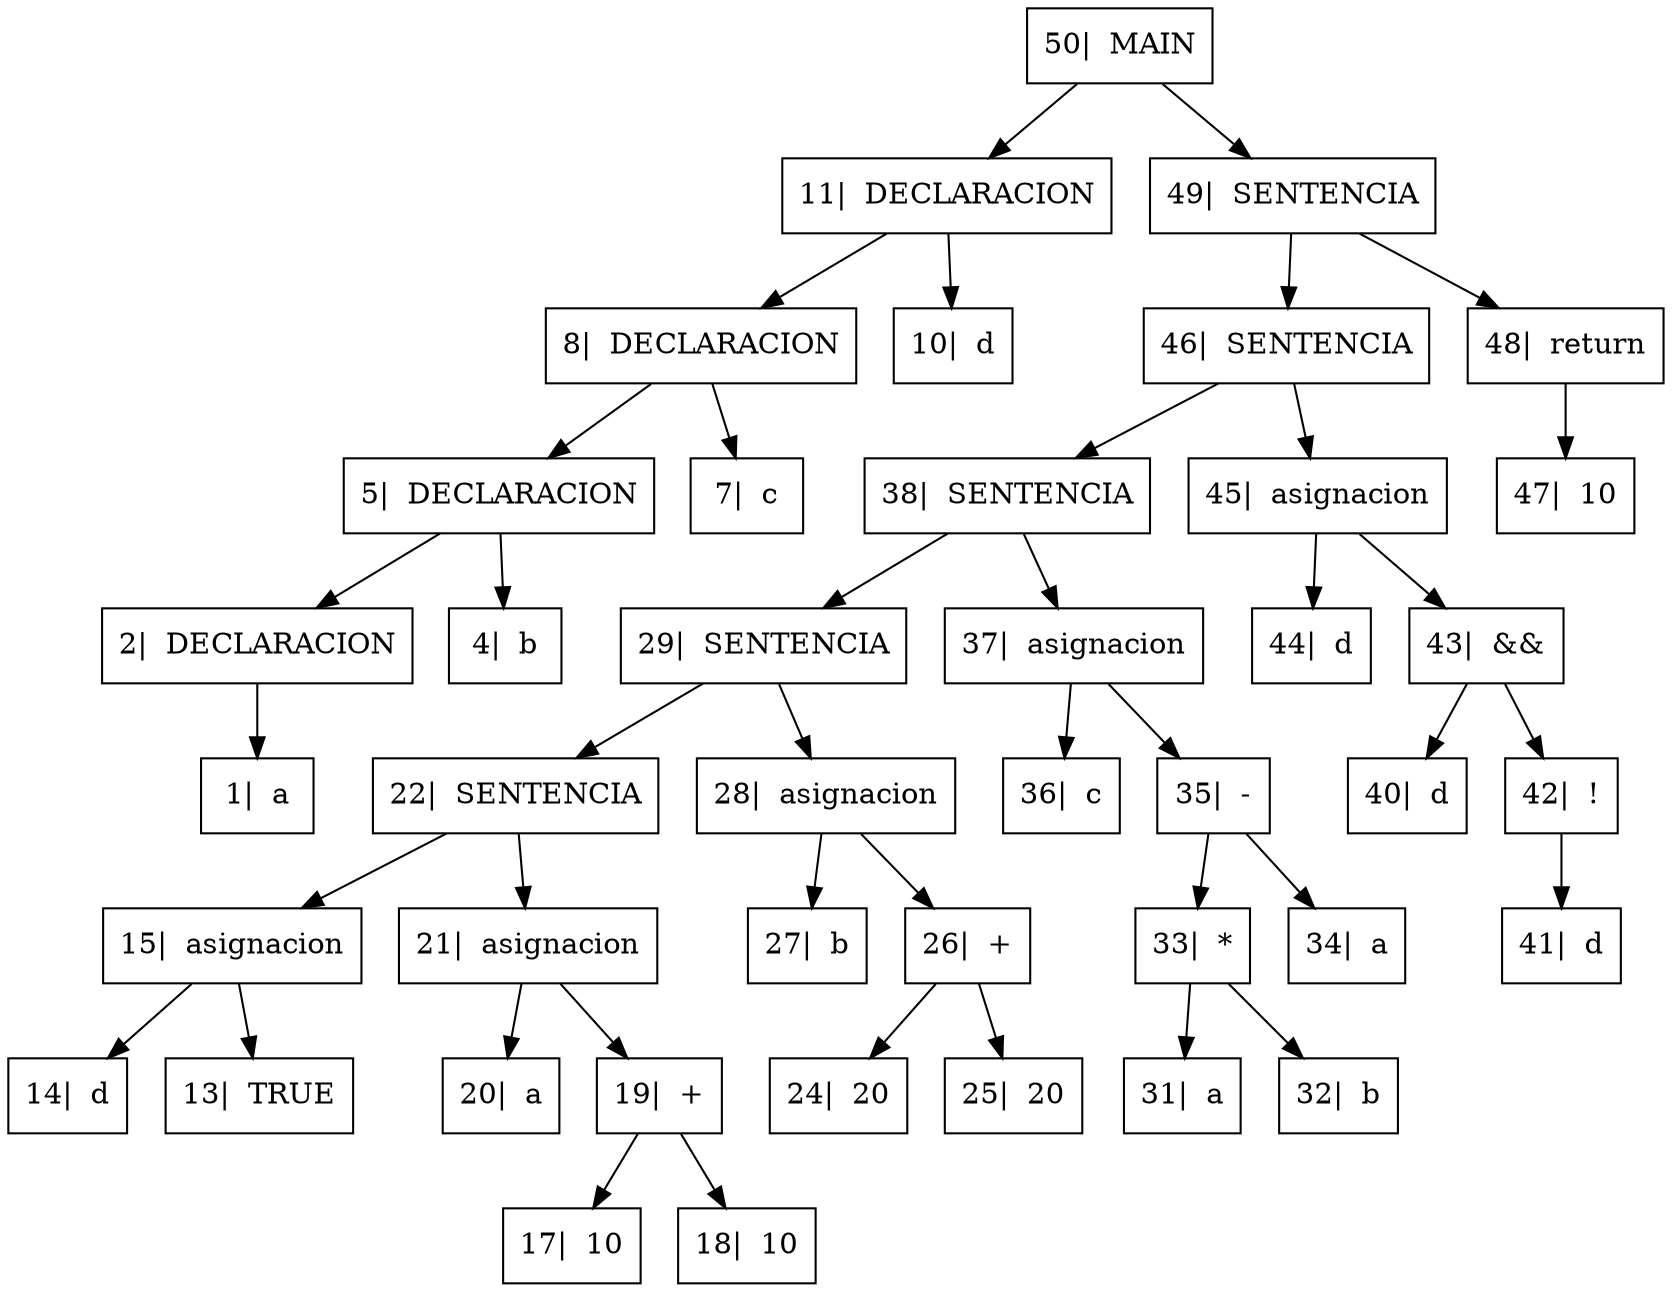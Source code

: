 digraph{

rankdir=TB;

node[shape=box];
"50|  MAIN" -> "11|  DECLARACION", "49|  SENTENCIA";
"11|  DECLARACION" -> "8|  DECLARACION", "10|  d";
"8|  DECLARACION" -> "5|  DECLARACION", "7|  c";
"5|  DECLARACION" -> "2|  DECLARACION", "4|  b";
"2|  DECLARACION" -> "1|  a" ;
"49|  SENTENCIA" -> "46|  SENTENCIA", "48|  return";
"46|  SENTENCIA" -> "38|  SENTENCIA", "45|  asignacion";
"38|  SENTENCIA" -> "29|  SENTENCIA", "37|  asignacion";
"29|  SENTENCIA" -> "22|  SENTENCIA", "28|  asignacion";
"22|  SENTENCIA" -> "15|  asignacion", "21|  asignacion";
"15|  asignacion" -> "14|  d", "13|  TRUE";
"21|  asignacion" -> "20|  a", "19|  +";
"19|  +" -> "17|  10", "18|  10";
"28|  asignacion" -> "27|  b", "26|  +";
"26|  +" -> "24|  20", "25|  20";
"37|  asignacion" -> "36|  c", "35|  -";
"35|  -" -> "33|  *", "34|  a";
"33|  *" -> "31|  a", "32|  b";
"45|  asignacion" -> "44|  d", "43|  &&";
"43|  &&" -> "40|  d", "42|  !";
"42|  !" -> "41|  d" ;
"48|  return" -> "47|  10" ;
}
